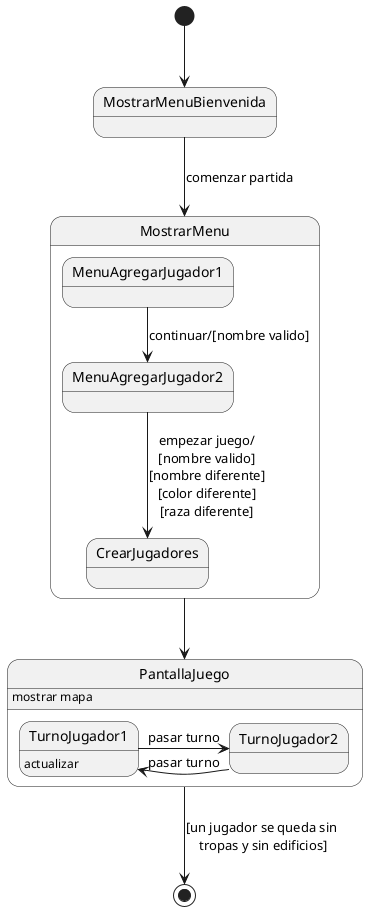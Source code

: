 @startuml
state PantallaJuego
state MostrarMenu{
MenuAgregarJugador1 --> MenuAgregarJugador2 :continuar/[nombre valido]
MenuAgregarJugador2 --> CrearJugadores :empezar juego/\n[nombre valido]\n[nombre diferente]\n[color diferente]\n[raza diferente]


}
[*] --> MostrarMenuBienvenida

MostrarMenuBienvenida --> MostrarMenu : comenzar partida
'MostrarMenuBienvenida -> [*] : salir
MostrarMenu --> PantallaJuego
state PantallaJuego{
PantallaJuego: mostrar mapa
TurnoJugador1 -> TurnoJugador2 :pasar turno
TurnoJugador1 <- TurnoJugador2 :pasar turno
state TurnoJugador1{
TurnoJugador1 :actualizar
}


}
PantallaJuego --> [*] : [un jugador se queda sin \ntropas y sin edificios]



@enduml